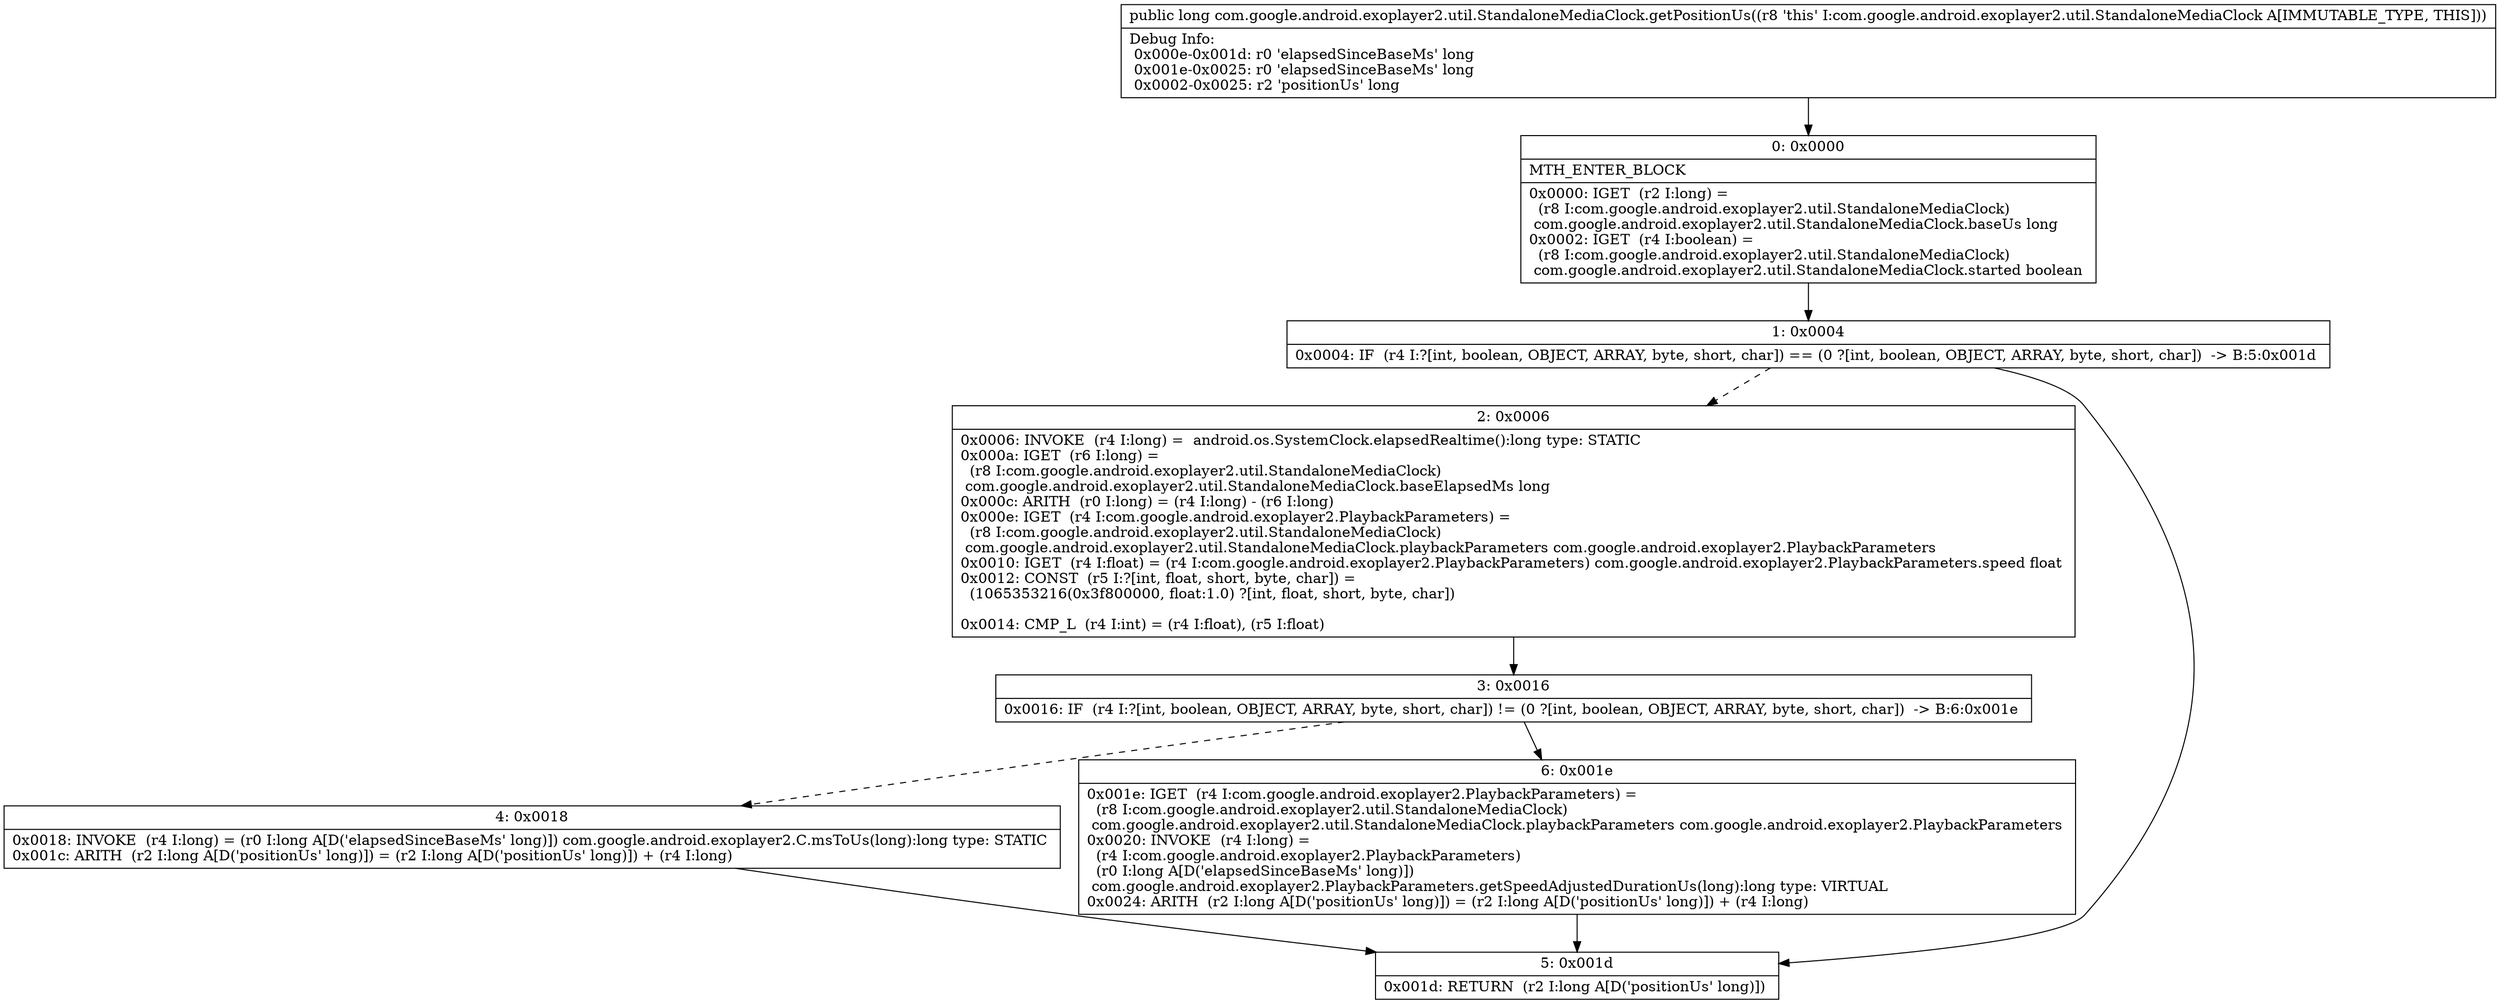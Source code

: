 digraph "CFG forcom.google.android.exoplayer2.util.StandaloneMediaClock.getPositionUs()J" {
Node_0 [shape=record,label="{0\:\ 0x0000|MTH_ENTER_BLOCK\l|0x0000: IGET  (r2 I:long) = \l  (r8 I:com.google.android.exoplayer2.util.StandaloneMediaClock)\l com.google.android.exoplayer2.util.StandaloneMediaClock.baseUs long \l0x0002: IGET  (r4 I:boolean) = \l  (r8 I:com.google.android.exoplayer2.util.StandaloneMediaClock)\l com.google.android.exoplayer2.util.StandaloneMediaClock.started boolean \l}"];
Node_1 [shape=record,label="{1\:\ 0x0004|0x0004: IF  (r4 I:?[int, boolean, OBJECT, ARRAY, byte, short, char]) == (0 ?[int, boolean, OBJECT, ARRAY, byte, short, char])  \-\> B:5:0x001d \l}"];
Node_2 [shape=record,label="{2\:\ 0x0006|0x0006: INVOKE  (r4 I:long) =  android.os.SystemClock.elapsedRealtime():long type: STATIC \l0x000a: IGET  (r6 I:long) = \l  (r8 I:com.google.android.exoplayer2.util.StandaloneMediaClock)\l com.google.android.exoplayer2.util.StandaloneMediaClock.baseElapsedMs long \l0x000c: ARITH  (r0 I:long) = (r4 I:long) \- (r6 I:long) \l0x000e: IGET  (r4 I:com.google.android.exoplayer2.PlaybackParameters) = \l  (r8 I:com.google.android.exoplayer2.util.StandaloneMediaClock)\l com.google.android.exoplayer2.util.StandaloneMediaClock.playbackParameters com.google.android.exoplayer2.PlaybackParameters \l0x0010: IGET  (r4 I:float) = (r4 I:com.google.android.exoplayer2.PlaybackParameters) com.google.android.exoplayer2.PlaybackParameters.speed float \l0x0012: CONST  (r5 I:?[int, float, short, byte, char]) = \l  (1065353216(0x3f800000, float:1.0) ?[int, float, short, byte, char])\l \l0x0014: CMP_L  (r4 I:int) = (r4 I:float), (r5 I:float) \l}"];
Node_3 [shape=record,label="{3\:\ 0x0016|0x0016: IF  (r4 I:?[int, boolean, OBJECT, ARRAY, byte, short, char]) != (0 ?[int, boolean, OBJECT, ARRAY, byte, short, char])  \-\> B:6:0x001e \l}"];
Node_4 [shape=record,label="{4\:\ 0x0018|0x0018: INVOKE  (r4 I:long) = (r0 I:long A[D('elapsedSinceBaseMs' long)]) com.google.android.exoplayer2.C.msToUs(long):long type: STATIC \l0x001c: ARITH  (r2 I:long A[D('positionUs' long)]) = (r2 I:long A[D('positionUs' long)]) + (r4 I:long) \l}"];
Node_5 [shape=record,label="{5\:\ 0x001d|0x001d: RETURN  (r2 I:long A[D('positionUs' long)]) \l}"];
Node_6 [shape=record,label="{6\:\ 0x001e|0x001e: IGET  (r4 I:com.google.android.exoplayer2.PlaybackParameters) = \l  (r8 I:com.google.android.exoplayer2.util.StandaloneMediaClock)\l com.google.android.exoplayer2.util.StandaloneMediaClock.playbackParameters com.google.android.exoplayer2.PlaybackParameters \l0x0020: INVOKE  (r4 I:long) = \l  (r4 I:com.google.android.exoplayer2.PlaybackParameters)\l  (r0 I:long A[D('elapsedSinceBaseMs' long)])\l com.google.android.exoplayer2.PlaybackParameters.getSpeedAdjustedDurationUs(long):long type: VIRTUAL \l0x0024: ARITH  (r2 I:long A[D('positionUs' long)]) = (r2 I:long A[D('positionUs' long)]) + (r4 I:long) \l}"];
MethodNode[shape=record,label="{public long com.google.android.exoplayer2.util.StandaloneMediaClock.getPositionUs((r8 'this' I:com.google.android.exoplayer2.util.StandaloneMediaClock A[IMMUTABLE_TYPE, THIS]))  | Debug Info:\l  0x000e\-0x001d: r0 'elapsedSinceBaseMs' long\l  0x001e\-0x0025: r0 'elapsedSinceBaseMs' long\l  0x0002\-0x0025: r2 'positionUs' long\l}"];
MethodNode -> Node_0;
Node_0 -> Node_1;
Node_1 -> Node_2[style=dashed];
Node_1 -> Node_5;
Node_2 -> Node_3;
Node_3 -> Node_4[style=dashed];
Node_3 -> Node_6;
Node_4 -> Node_5;
Node_6 -> Node_5;
}


